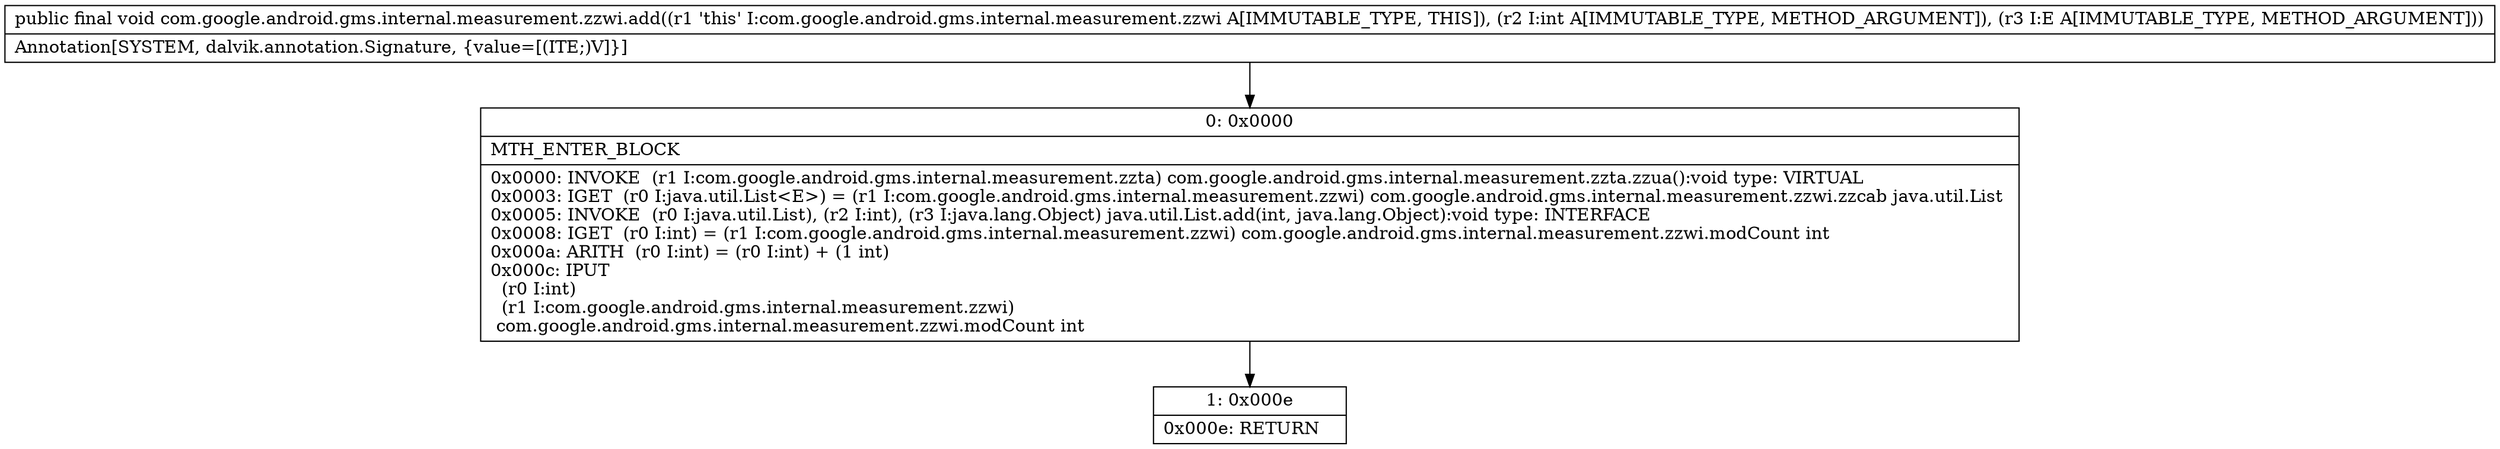 digraph "CFG forcom.google.android.gms.internal.measurement.zzwi.add(ILjava\/lang\/Object;)V" {
Node_0 [shape=record,label="{0\:\ 0x0000|MTH_ENTER_BLOCK\l|0x0000: INVOKE  (r1 I:com.google.android.gms.internal.measurement.zzta) com.google.android.gms.internal.measurement.zzta.zzua():void type: VIRTUAL \l0x0003: IGET  (r0 I:java.util.List\<E\>) = (r1 I:com.google.android.gms.internal.measurement.zzwi) com.google.android.gms.internal.measurement.zzwi.zzcab java.util.List \l0x0005: INVOKE  (r0 I:java.util.List), (r2 I:int), (r3 I:java.lang.Object) java.util.List.add(int, java.lang.Object):void type: INTERFACE \l0x0008: IGET  (r0 I:int) = (r1 I:com.google.android.gms.internal.measurement.zzwi) com.google.android.gms.internal.measurement.zzwi.modCount int \l0x000a: ARITH  (r0 I:int) = (r0 I:int) + (1 int) \l0x000c: IPUT  \l  (r0 I:int)\l  (r1 I:com.google.android.gms.internal.measurement.zzwi)\l com.google.android.gms.internal.measurement.zzwi.modCount int \l}"];
Node_1 [shape=record,label="{1\:\ 0x000e|0x000e: RETURN   \l}"];
MethodNode[shape=record,label="{public final void com.google.android.gms.internal.measurement.zzwi.add((r1 'this' I:com.google.android.gms.internal.measurement.zzwi A[IMMUTABLE_TYPE, THIS]), (r2 I:int A[IMMUTABLE_TYPE, METHOD_ARGUMENT]), (r3 I:E A[IMMUTABLE_TYPE, METHOD_ARGUMENT]))  | Annotation[SYSTEM, dalvik.annotation.Signature, \{value=[(ITE;)V]\}]\l}"];
MethodNode -> Node_0;
Node_0 -> Node_1;
}

